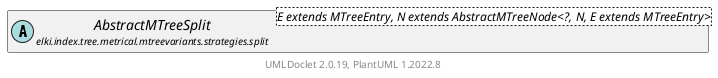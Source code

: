 @startuml
    remove .*\.(Instance|Par|Parameterizer|Factory)$
    set namespaceSeparator none
    hide empty fields
    hide empty methods

    abstract class "<size:14>AbstractMTreeSplit.Par\n<size:10>elki.index.tree.metrical.mtreevariants.strategies.split" as elki.index.tree.metrical.mtreevariants.strategies.split.AbstractMTreeSplit.Par<E extends MTreeEntry, N extends AbstractMTreeNode<?, N, E extends MTreeEntry>> {
        {static} +DISTRIBUTOR_ID: OptionID
        #distributor: DistributionStrategy
        +configure(Parameterization): void
        {abstract} +make(): MTreeSplit<E extends MTreeEntry, N extends AbstractMTreeNode<?, N, E extends MTreeEntry>>
    }

    interface "<size:14>Parameterizer\n<size:10>elki.utilities.optionhandling" as elki.utilities.optionhandling.Parameterizer [[../../../../../../utilities/optionhandling/Parameterizer.html]] {
        {abstract} +make(): Object
    }
    abstract class "<size:14>AbstractMTreeSplit\n<size:10>elki.index.tree.metrical.mtreevariants.strategies.split" as elki.index.tree.metrical.mtreevariants.strategies.split.AbstractMTreeSplit<E extends MTreeEntry, N extends AbstractMTreeNode<?, N, E extends MTreeEntry>> [[AbstractMTreeSplit.html]]

    elki.utilities.optionhandling.Parameterizer <|.. elki.index.tree.metrical.mtreevariants.strategies.split.AbstractMTreeSplit.Par
    elki.index.tree.metrical.mtreevariants.strategies.split.AbstractMTreeSplit +-- elki.index.tree.metrical.mtreevariants.strategies.split.AbstractMTreeSplit.Par

    center footer UMLDoclet 2.0.19, PlantUML 1.2022.8
@enduml
